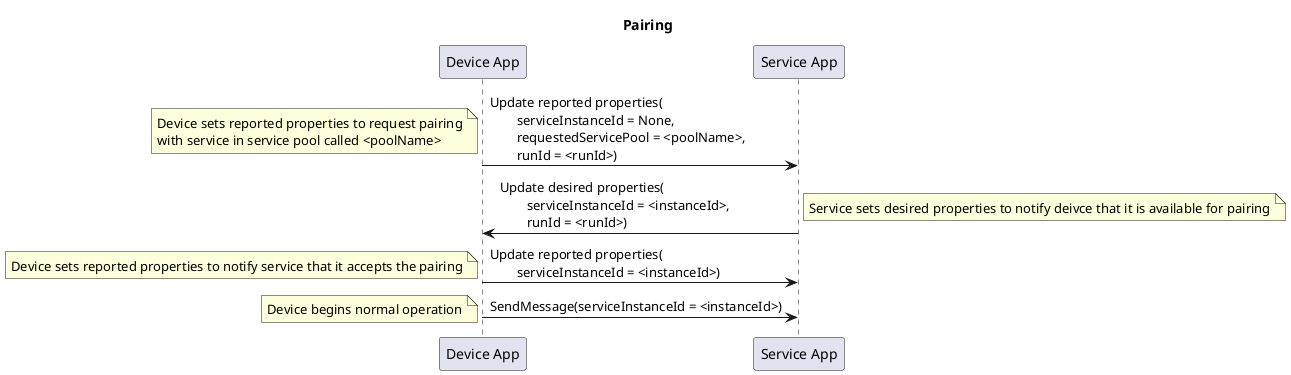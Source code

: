 @startuml

participant "Device App" as D
participant "Service App" as S

title **Pairing**

D -> S: Update reported properties(\n\tserviceInstanceId = None, \n\trequestedServicePool = <poolName>, \n\trunId = <runId>)
note left: Device sets reported properties to request pairing\nwith service in service pool called <poolName>

S -> D: Update desired properties(\n\tserviceInstanceId = <instanceId>, \n\trunId = <runId>)
note right: Service sets desired properties to notify deivce that it is available for pairing

D -> S: Update reported properties(\n\tserviceInstanceId = <instanceId>)
note left: Device sets reported properties to notify service that it accepts the pairing

D -> S: SendMessage(serviceInstanceId = <instanceId>)
note left: Device begins normal operation

@enduml